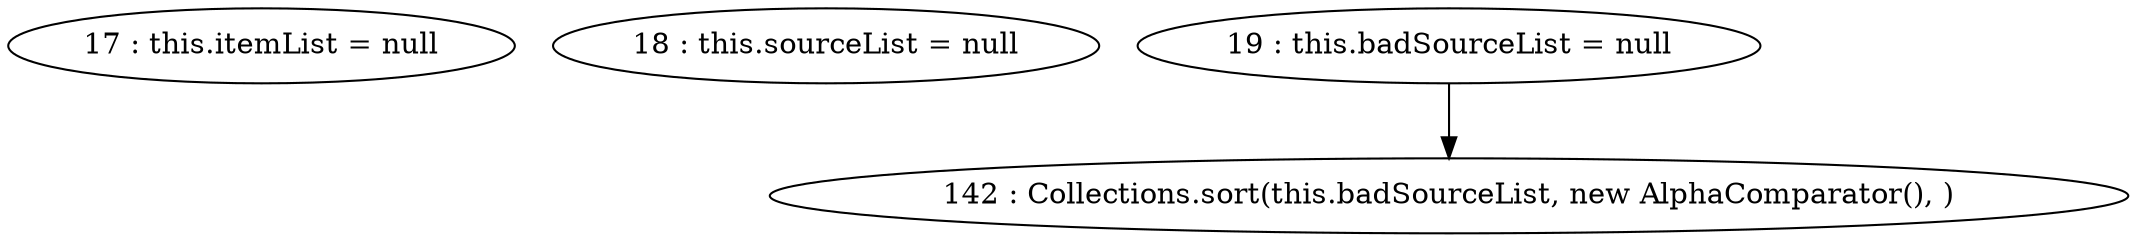 digraph G {
"17 : this.itemList = null"
"18 : this.sourceList = null"
"19 : this.badSourceList = null"
"19 : this.badSourceList = null" -> "142 : Collections.sort(this.badSourceList, new AlphaComparator(), )"
"142 : Collections.sort(this.badSourceList, new AlphaComparator(), )"
}